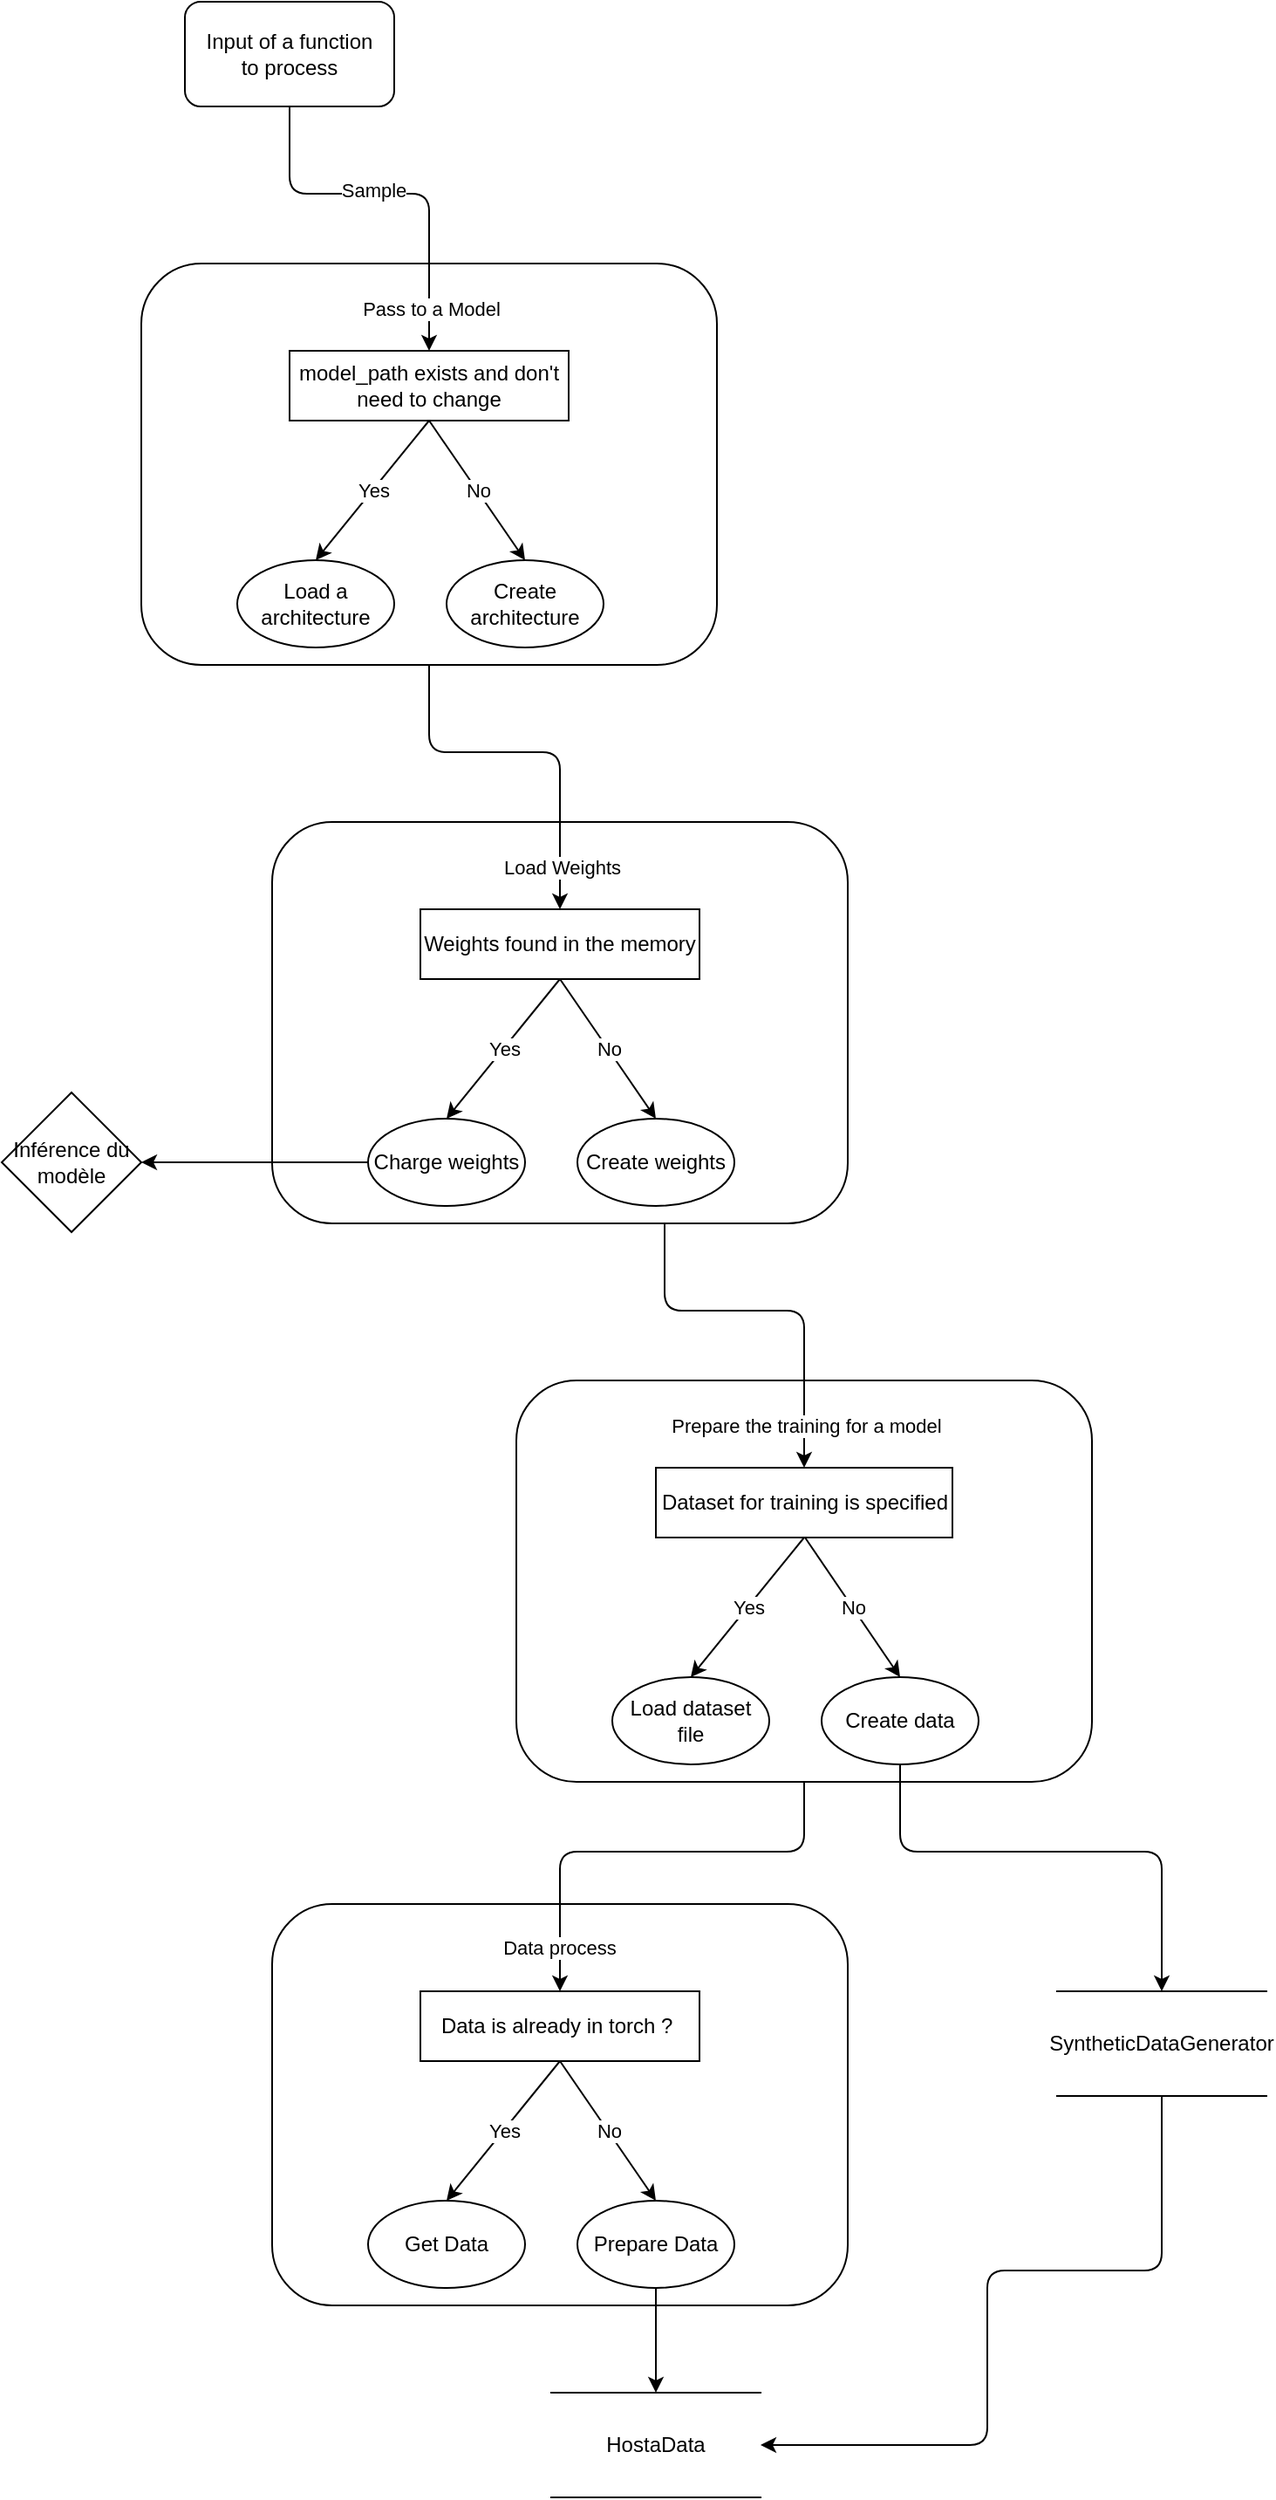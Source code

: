 <mxfile>
    <diagram id="MPo-8Ozer15es1b5Wy8y" name="Page-1">
        <mxGraphModel dx="1536" dy="575" grid="1" gridSize="10" guides="1" tooltips="1" connect="1" arrows="1" fold="1" page="1" pageScale="1" pageWidth="850" pageHeight="1100" math="0" shadow="0">
            <root>
                <mxCell id="0"/>
                <mxCell id="1" parent="0"/>
                <mxCell id="17" value="" style="rounded=1;whiteSpace=wrap;html=1;shadow=0;" vertex="1" parent="1">
                    <mxGeometry x="135" y="180" width="330" height="230" as="geometry"/>
                </mxCell>
                <mxCell id="11" value="" style="rounded=0;whiteSpace=wrap;html=1;shadow=0;" vertex="1" parent="1">
                    <mxGeometry x="220" y="230" width="160" height="40" as="geometry"/>
                </mxCell>
                <mxCell id="3" style="edgeStyle=none;html=1;entryX=0.5;entryY=0;entryDx=0;entryDy=0;" edge="1" parent="1" source="2" target="11">
                    <mxGeometry relative="1" as="geometry">
                        <mxPoint x="280" y="220" as="targetPoint"/>
                        <Array as="points">
                            <mxPoint x="220" y="140"/>
                            <mxPoint x="300" y="140"/>
                        </Array>
                    </mxGeometry>
                </mxCell>
                <mxCell id="4" value="Sample" style="edgeLabel;html=1;align=center;verticalAlign=middle;resizable=0;points=[];" vertex="1" connectable="0" parent="3">
                    <mxGeometry x="-0.218" y="2" relative="1" as="geometry">
                        <mxPoint x="12" as="offset"/>
                    </mxGeometry>
                </mxCell>
                <mxCell id="23" value="Pass to a Model" style="edgeLabel;html=1;align=center;verticalAlign=middle;resizable=0;points=[];" vertex="1" connectable="0" parent="3">
                    <mxGeometry x="0.776" y="1" relative="1" as="geometry">
                        <mxPoint as="offset"/>
                    </mxGeometry>
                </mxCell>
                <mxCell id="2" value="Input of a function&lt;br&gt;to process" style="rounded=1;whiteSpace=wrap;html=1;" vertex="1" parent="1">
                    <mxGeometry x="160" y="30" width="120" height="60" as="geometry"/>
                </mxCell>
                <mxCell id="8" value="model_path exists and don't need to change" style="text;html=1;strokeColor=none;fillColor=none;align=center;verticalAlign=middle;whiteSpace=wrap;rounded=0;" vertex="1" parent="1">
                    <mxGeometry x="210" y="230" width="180" height="40" as="geometry"/>
                </mxCell>
                <mxCell id="9" value="" style="endArrow=classic;html=1;exitX=0.5;exitY=1;exitDx=0;exitDy=0;entryX=0.5;entryY=0;entryDx=0;entryDy=0;" edge="1" parent="1" source="8" target="14">
                    <mxGeometry relative="1" as="geometry">
                        <mxPoint x="250" y="340" as="sourcePoint"/>
                        <mxPoint x="350" y="340" as="targetPoint"/>
                    </mxGeometry>
                </mxCell>
                <mxCell id="10" value="No" style="edgeLabel;resizable=0;html=1;align=center;verticalAlign=middle;" connectable="0" vertex="1" parent="9">
                    <mxGeometry relative="1" as="geometry"/>
                </mxCell>
                <mxCell id="13" value="Load a architecture" style="ellipse;whiteSpace=wrap;html=1;shadow=0;" vertex="1" parent="1">
                    <mxGeometry x="190" y="350" width="90" height="50" as="geometry"/>
                </mxCell>
                <mxCell id="14" value="Create architecture" style="ellipse;whiteSpace=wrap;html=1;shadow=0;" vertex="1" parent="1">
                    <mxGeometry x="310" y="350" width="90" height="50" as="geometry"/>
                </mxCell>
                <mxCell id="15" value="" style="endArrow=classic;html=1;entryX=0.5;entryY=0;entryDx=0;entryDy=0;" edge="1" parent="1" target="13">
                    <mxGeometry relative="1" as="geometry">
                        <mxPoint x="300" y="270" as="sourcePoint"/>
                        <mxPoint x="405" y="360" as="targetPoint"/>
                    </mxGeometry>
                </mxCell>
                <mxCell id="16" value="Yes" style="edgeLabel;resizable=0;html=1;align=center;verticalAlign=middle;" connectable="0" vertex="1" parent="15">
                    <mxGeometry relative="1" as="geometry"/>
                </mxCell>
                <mxCell id="38" value="" style="rounded=1;whiteSpace=wrap;html=1;shadow=0;" vertex="1" parent="1">
                    <mxGeometry x="210" y="500" width="330" height="230" as="geometry"/>
                </mxCell>
                <mxCell id="39" value="" style="rounded=0;whiteSpace=wrap;html=1;shadow=0;" vertex="1" parent="1">
                    <mxGeometry x="295" y="550" width="160" height="40" as="geometry"/>
                </mxCell>
                <mxCell id="40" style="edgeStyle=none;html=1;entryX=0.5;entryY=0;entryDx=0;entryDy=0;exitX=0.5;exitY=1;exitDx=0;exitDy=0;" edge="1" parent="1" target="39" source="17">
                    <mxGeometry relative="1" as="geometry">
                        <mxPoint x="355" y="540" as="targetPoint"/>
                        <mxPoint x="295" y="420" as="sourcePoint"/>
                        <Array as="points">
                            <mxPoint x="300" y="460"/>
                            <mxPoint x="375" y="460"/>
                        </Array>
                    </mxGeometry>
                </mxCell>
                <mxCell id="42" value="Load Weights" style="edgeLabel;html=1;align=center;verticalAlign=middle;resizable=0;points=[];" vertex="1" connectable="0" parent="40">
                    <mxGeometry x="0.776" y="1" relative="1" as="geometry">
                        <mxPoint as="offset"/>
                    </mxGeometry>
                </mxCell>
                <mxCell id="43" value="Weights found in the memory" style="text;html=1;strokeColor=none;fillColor=none;align=center;verticalAlign=middle;whiteSpace=wrap;rounded=0;" vertex="1" parent="1">
                    <mxGeometry x="285" y="550" width="180" height="40" as="geometry"/>
                </mxCell>
                <mxCell id="44" value="" style="endArrow=classic;html=1;exitX=0.5;exitY=1;exitDx=0;exitDy=0;entryX=0.5;entryY=0;entryDx=0;entryDy=0;" edge="1" parent="1" source="43" target="47">
                    <mxGeometry relative="1" as="geometry">
                        <mxPoint x="325" y="660" as="sourcePoint"/>
                        <mxPoint x="425" y="660" as="targetPoint"/>
                    </mxGeometry>
                </mxCell>
                <mxCell id="45" value="No" style="edgeLabel;resizable=0;html=1;align=center;verticalAlign=middle;" connectable="0" vertex="1" parent="44">
                    <mxGeometry relative="1" as="geometry"/>
                </mxCell>
                <mxCell id="52" value="" style="edgeStyle=none;html=1;" edge="1" parent="1" source="46" target="51">
                    <mxGeometry relative="1" as="geometry"/>
                </mxCell>
                <mxCell id="46" value="Charge weights" style="ellipse;whiteSpace=wrap;html=1;shadow=0;" vertex="1" parent="1">
                    <mxGeometry x="265" y="670" width="90" height="50" as="geometry"/>
                </mxCell>
                <mxCell id="47" value="Create weights" style="ellipse;whiteSpace=wrap;html=1;shadow=0;" vertex="1" parent="1">
                    <mxGeometry x="385" y="670" width="90" height="50" as="geometry"/>
                </mxCell>
                <mxCell id="48" value="" style="endArrow=classic;html=1;entryX=0.5;entryY=0;entryDx=0;entryDy=0;" edge="1" parent="1" target="46">
                    <mxGeometry relative="1" as="geometry">
                        <mxPoint x="375" y="590" as="sourcePoint"/>
                        <mxPoint x="480" y="680" as="targetPoint"/>
                    </mxGeometry>
                </mxCell>
                <mxCell id="49" value="Yes" style="edgeLabel;resizable=0;html=1;align=center;verticalAlign=middle;" connectable="0" vertex="1" parent="48">
                    <mxGeometry relative="1" as="geometry"/>
                </mxCell>
                <mxCell id="51" value="Inférence du modèle" style="rhombus;whiteSpace=wrap;html=1;shadow=0;" vertex="1" parent="1">
                    <mxGeometry x="55" y="655" width="80" height="80" as="geometry"/>
                </mxCell>
                <mxCell id="53" value="" style="rounded=1;whiteSpace=wrap;html=1;shadow=0;" vertex="1" parent="1">
                    <mxGeometry x="350" y="820" width="330" height="230" as="geometry"/>
                </mxCell>
                <mxCell id="54" value="" style="rounded=0;whiteSpace=wrap;html=1;shadow=0;" vertex="1" parent="1">
                    <mxGeometry x="430" y="870" width="170" height="40" as="geometry"/>
                </mxCell>
                <mxCell id="55" style="edgeStyle=none;html=1;entryX=0.5;entryY=0;entryDx=0;entryDy=0;" edge="1" parent="1" target="54">
                    <mxGeometry relative="1" as="geometry">
                        <mxPoint x="495" y="860" as="targetPoint"/>
                        <mxPoint x="435" y="730" as="sourcePoint"/>
                        <Array as="points">
                            <mxPoint x="435" y="780"/>
                            <mxPoint x="515" y="780"/>
                        </Array>
                    </mxGeometry>
                </mxCell>
                <mxCell id="57" value="Prepare the training for a model" style="edgeLabel;html=1;align=center;verticalAlign=middle;resizable=0;points=[];" vertex="1" connectable="0" parent="55">
                    <mxGeometry x="0.776" y="1" relative="1" as="geometry">
                        <mxPoint as="offset"/>
                    </mxGeometry>
                </mxCell>
                <mxCell id="58" value="Dataset for training is specified" style="text;html=1;strokeColor=none;fillColor=none;align=center;verticalAlign=middle;whiteSpace=wrap;rounded=0;" vertex="1" parent="1">
                    <mxGeometry x="423" y="870" width="185" height="40" as="geometry"/>
                </mxCell>
                <mxCell id="59" value="" style="endArrow=classic;html=1;exitX=0.5;exitY=1;exitDx=0;exitDy=0;entryX=0.5;entryY=0;entryDx=0;entryDy=0;" edge="1" parent="1" source="58" target="62">
                    <mxGeometry relative="1" as="geometry">
                        <mxPoint x="465" y="980" as="sourcePoint"/>
                        <mxPoint x="565" y="980" as="targetPoint"/>
                    </mxGeometry>
                </mxCell>
                <mxCell id="60" value="No" style="edgeLabel;resizable=0;html=1;align=center;verticalAlign=middle;" connectable="0" vertex="1" parent="59">
                    <mxGeometry relative="1" as="geometry"/>
                </mxCell>
                <mxCell id="61" value="Load dataset file" style="ellipse;whiteSpace=wrap;html=1;shadow=0;" vertex="1" parent="1">
                    <mxGeometry x="405" y="990" width="90" height="50" as="geometry"/>
                </mxCell>
                <mxCell id="84" style="edgeStyle=none;html=1;exitX=0.5;exitY=1;exitDx=0;exitDy=0;entryX=0.5;entryY=0;entryDx=0;entryDy=0;" edge="1" parent="1" source="62" target="85">
                    <mxGeometry relative="1" as="geometry">
                        <mxPoint x="720" y="1160" as="targetPoint"/>
                        <Array as="points">
                            <mxPoint x="570" y="1090"/>
                            <mxPoint x="720" y="1090"/>
                        </Array>
                    </mxGeometry>
                </mxCell>
                <mxCell id="62" value="Create data" style="ellipse;whiteSpace=wrap;html=1;shadow=0;" vertex="1" parent="1">
                    <mxGeometry x="525" y="990" width="90" height="50" as="geometry"/>
                </mxCell>
                <mxCell id="63" value="" style="endArrow=classic;html=1;entryX=0.5;entryY=0;entryDx=0;entryDy=0;" edge="1" parent="1" target="61">
                    <mxGeometry relative="1" as="geometry">
                        <mxPoint x="515" y="910" as="sourcePoint"/>
                        <mxPoint x="620" y="1000" as="targetPoint"/>
                    </mxGeometry>
                </mxCell>
                <mxCell id="64" value="Yes" style="edgeLabel;resizable=0;html=1;align=center;verticalAlign=middle;" connectable="0" vertex="1" parent="63">
                    <mxGeometry relative="1" as="geometry"/>
                </mxCell>
                <mxCell id="65" value="" style="rounded=1;whiteSpace=wrap;html=1;shadow=0;" vertex="1" parent="1">
                    <mxGeometry x="210" y="1120" width="330" height="230" as="geometry"/>
                </mxCell>
                <mxCell id="66" value="" style="rounded=0;whiteSpace=wrap;html=1;shadow=0;" vertex="1" parent="1">
                    <mxGeometry x="295" y="1170" width="160" height="40" as="geometry"/>
                </mxCell>
                <mxCell id="70" value="Data is already in torch ?&amp;nbsp;" style="text;html=1;strokeColor=none;fillColor=none;align=center;verticalAlign=middle;whiteSpace=wrap;rounded=0;" vertex="1" parent="1">
                    <mxGeometry x="285" y="1170" width="180" height="40" as="geometry"/>
                </mxCell>
                <mxCell id="71" value="" style="endArrow=classic;html=1;exitX=0.5;exitY=1;exitDx=0;exitDy=0;entryX=0.5;entryY=0;entryDx=0;entryDy=0;" edge="1" parent="1" source="70" target="74">
                    <mxGeometry relative="1" as="geometry">
                        <mxPoint x="325" y="1280" as="sourcePoint"/>
                        <mxPoint x="425" y="1280" as="targetPoint"/>
                    </mxGeometry>
                </mxCell>
                <mxCell id="72" value="No" style="edgeLabel;resizable=0;html=1;align=center;verticalAlign=middle;" connectable="0" vertex="1" parent="71">
                    <mxGeometry relative="1" as="geometry"/>
                </mxCell>
                <mxCell id="73" value="Get Data" style="ellipse;whiteSpace=wrap;html=1;shadow=0;" vertex="1" parent="1">
                    <mxGeometry x="265" y="1290" width="90" height="50" as="geometry"/>
                </mxCell>
                <mxCell id="80" style="edgeStyle=none;html=1;exitX=0.5;exitY=1;exitDx=0;exitDy=0;entryX=0.5;entryY=0;entryDx=0;entryDy=0;" edge="1" parent="1" source="74" target="83">
                    <mxGeometry relative="1" as="geometry">
                        <mxPoint x="430.273" y="1390" as="targetPoint"/>
                    </mxGeometry>
                </mxCell>
                <mxCell id="74" value="Prepare Data" style="ellipse;whiteSpace=wrap;html=1;shadow=0;" vertex="1" parent="1">
                    <mxGeometry x="385" y="1290" width="90" height="50" as="geometry"/>
                </mxCell>
                <mxCell id="75" value="" style="endArrow=classic;html=1;entryX=0.5;entryY=0;entryDx=0;entryDy=0;" edge="1" parent="1" target="73">
                    <mxGeometry relative="1" as="geometry">
                        <mxPoint x="375" y="1210" as="sourcePoint"/>
                        <mxPoint x="480" y="1300" as="targetPoint"/>
                    </mxGeometry>
                </mxCell>
                <mxCell id="76" value="Yes" style="edgeLabel;resizable=0;html=1;align=center;verticalAlign=middle;" connectable="0" vertex="1" parent="75">
                    <mxGeometry relative="1" as="geometry"/>
                </mxCell>
                <mxCell id="78" style="edgeStyle=none;html=1;exitX=0.5;exitY=1;exitDx=0;exitDy=0;" edge="1" parent="1" source="53" target="70">
                    <mxGeometry relative="1" as="geometry">
                        <Array as="points">
                            <mxPoint x="515" y="1090"/>
                            <mxPoint x="375" y="1090"/>
                        </Array>
                    </mxGeometry>
                </mxCell>
                <mxCell id="79" value="Data process&amp;nbsp;" style="edgeLabel;html=1;align=center;verticalAlign=middle;resizable=0;points=[];" vertex="1" connectable="0" parent="78">
                    <mxGeometry x="0.697" y="1" relative="1" as="geometry">
                        <mxPoint y="14" as="offset"/>
                    </mxGeometry>
                </mxCell>
                <mxCell id="83" value="HostaData" style="shape=partialRectangle;whiteSpace=wrap;html=1;left=0;right=0;fillColor=none;shadow=0;" vertex="1" parent="1">
                    <mxGeometry x="370" y="1400" width="120" height="60" as="geometry"/>
                </mxCell>
                <mxCell id="86" style="edgeStyle=none;html=1;exitX=0.5;exitY=1;exitDx=0;exitDy=0;entryX=1;entryY=0.5;entryDx=0;entryDy=0;" edge="1" parent="1" source="85" target="83">
                    <mxGeometry relative="1" as="geometry">
                        <Array as="points">
                            <mxPoint x="720" y="1330"/>
                            <mxPoint x="620" y="1330"/>
                            <mxPoint x="620" y="1430"/>
                        </Array>
                    </mxGeometry>
                </mxCell>
                <mxCell id="85" value="SyntheticDataGenerator" style="shape=partialRectangle;whiteSpace=wrap;html=1;left=0;right=0;fillColor=none;shadow=0;" vertex="1" parent="1">
                    <mxGeometry x="660" y="1170" width="120" height="60" as="geometry"/>
                </mxCell>
            </root>
        </mxGraphModel>
    </diagram>
</mxfile>